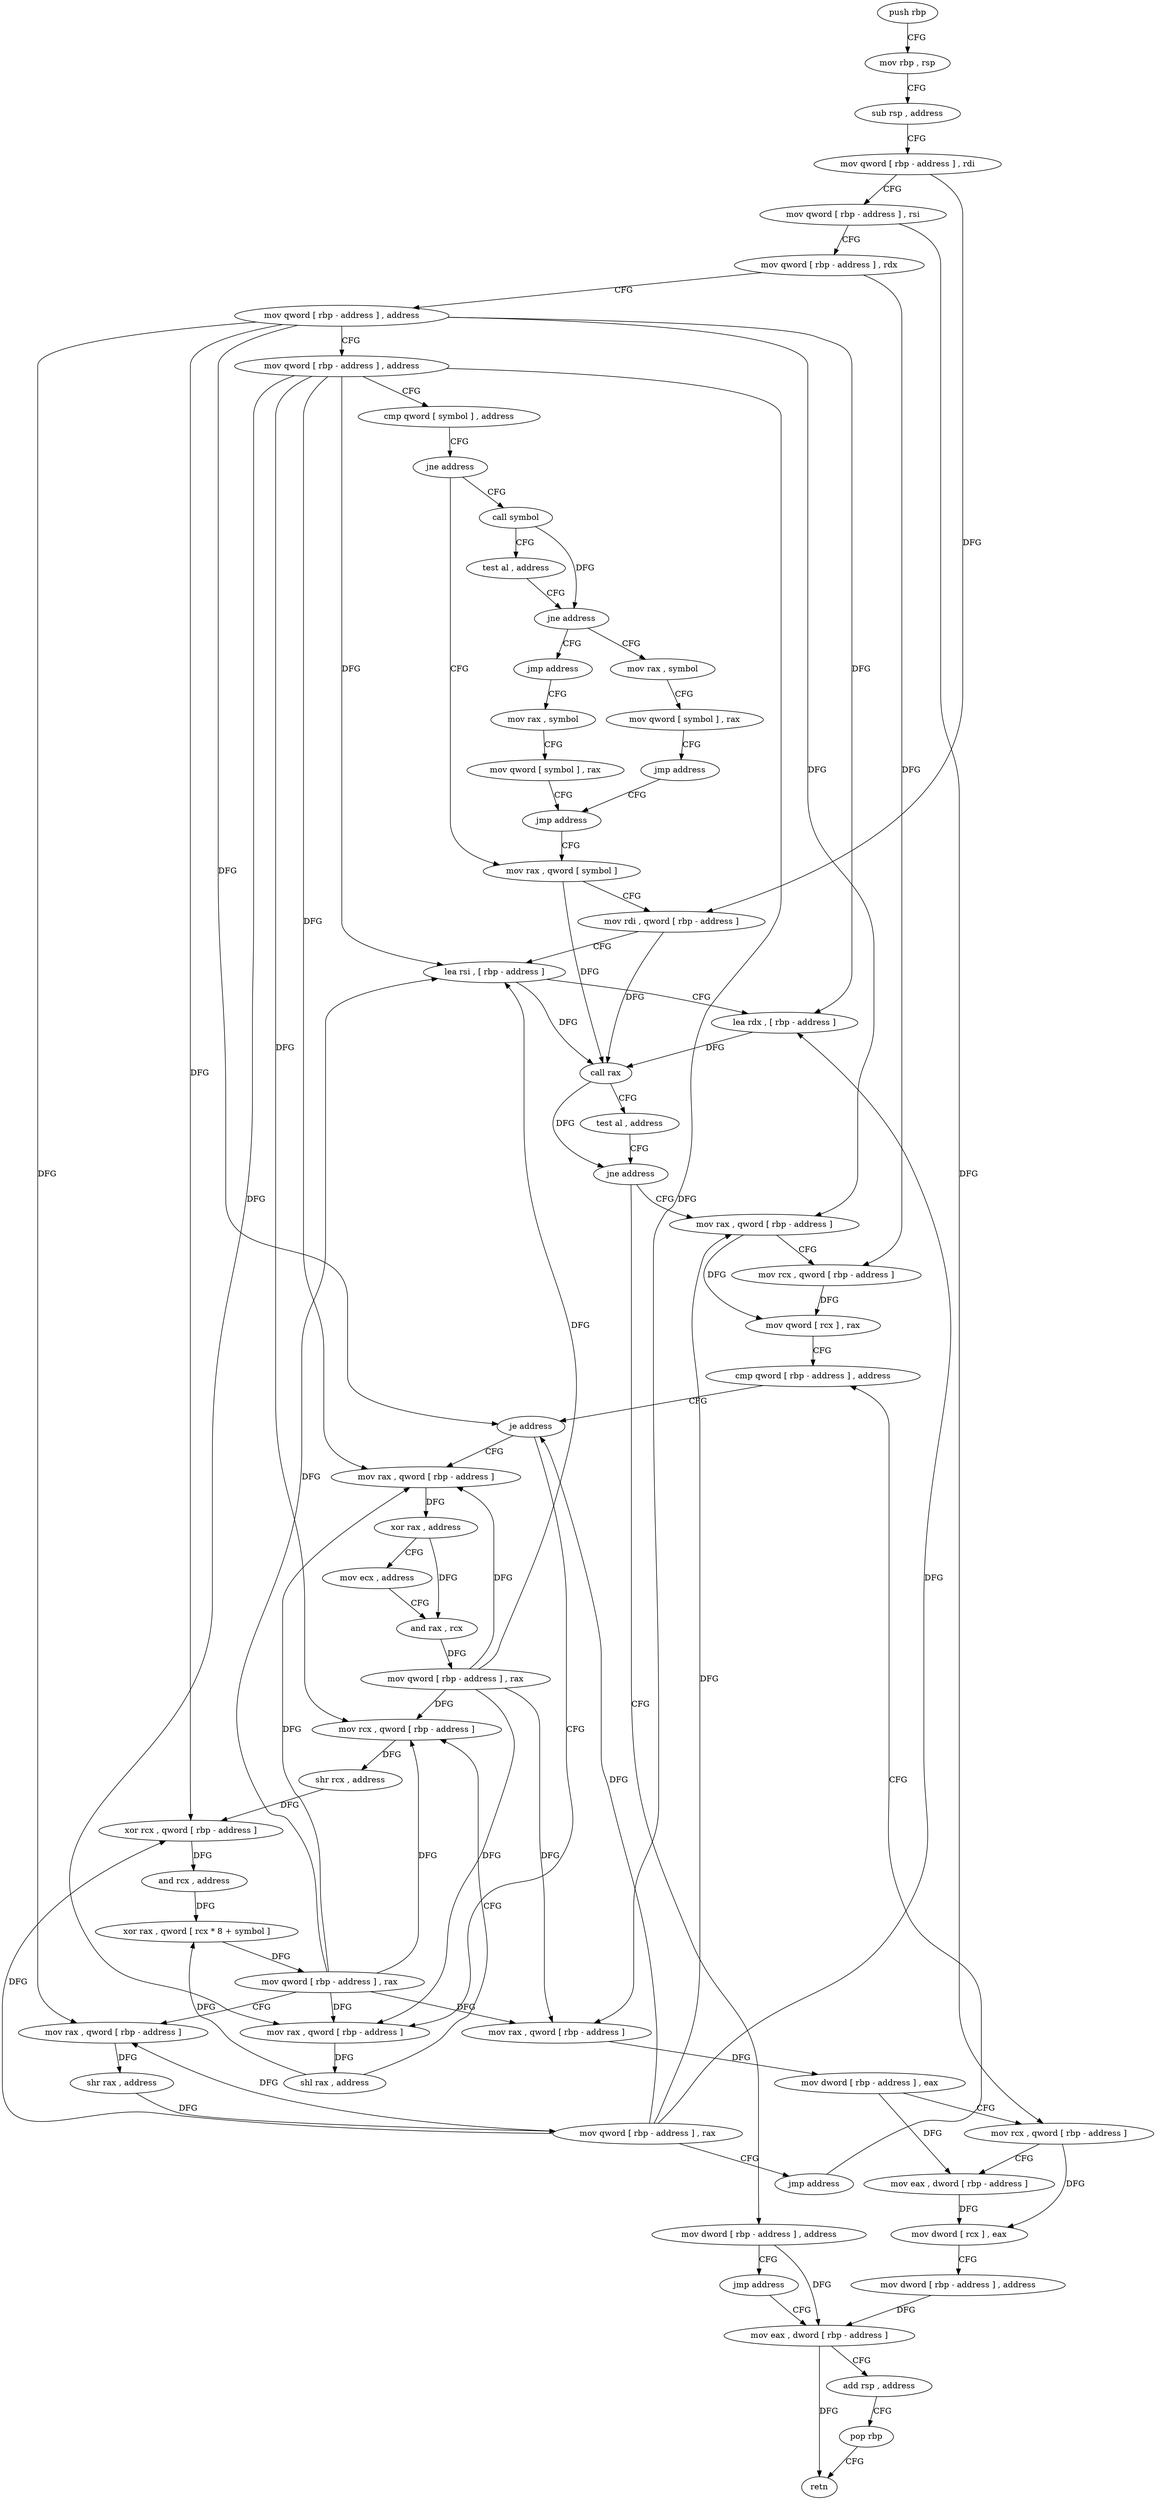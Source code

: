 digraph "func" {
"4242464" [label = "push rbp" ]
"4242465" [label = "mov rbp , rsp" ]
"4242468" [label = "sub rsp , address" ]
"4242472" [label = "mov qword [ rbp - address ] , rdi" ]
"4242476" [label = "mov qword [ rbp - address ] , rsi" ]
"4242480" [label = "mov qword [ rbp - address ] , rdx" ]
"4242484" [label = "mov qword [ rbp - address ] , address" ]
"4242492" [label = "mov qword [ rbp - address ] , address" ]
"4242500" [label = "cmp qword [ symbol ] , address" ]
"4242509" [label = "jne address" ]
"4242579" [label = "mov rax , qword [ symbol ]" ]
"4242515" [label = "call symbol" ]
"4242587" [label = "mov rdi , qword [ rbp - address ]" ]
"4242591" [label = "lea rsi , [ rbp - address ]" ]
"4242595" [label = "lea rdx , [ rbp - address ]" ]
"4242599" [label = "call rax" ]
"4242601" [label = "test al , address" ]
"4242603" [label = "jne address" ]
"4242621" [label = "mov rax , qword [ rbp - address ]" ]
"4242609" [label = "mov dword [ rbp - address ] , address" ]
"4242520" [label = "test al , address" ]
"4242522" [label = "jne address" ]
"4242533" [label = "mov rax , symbol" ]
"4242528" [label = "jmp address" ]
"4242625" [label = "mov rcx , qword [ rbp - address ]" ]
"4242629" [label = "mov qword [ rcx ] , rax" ]
"4242632" [label = "cmp qword [ rbp - address ] , address" ]
"4242616" [label = "jmp address" ]
"4242744" [label = "mov eax , dword [ rbp - address ]" ]
"4242543" [label = "mov qword [ symbol ] , rax" ]
"4242551" [label = "jmp address" ]
"4242574" [label = "jmp address" ]
"4242556" [label = "mov rax , symbol" ]
"4242699" [label = "mov rax , qword [ rbp - address ]" ]
"4242703" [label = "xor rax , address" ]
"4242709" [label = "mov ecx , address" ]
"4242714" [label = "and rax , rcx" ]
"4242717" [label = "mov qword [ rbp - address ] , rax" ]
"4242721" [label = "mov rax , qword [ rbp - address ]" ]
"4242725" [label = "mov dword [ rbp - address ] , eax" ]
"4242728" [label = "mov rcx , qword [ rbp - address ]" ]
"4242732" [label = "mov eax , dword [ rbp - address ]" ]
"4242735" [label = "mov dword [ rcx ] , eax" ]
"4242737" [label = "mov dword [ rbp - address ] , address" ]
"4242643" [label = "mov rax , qword [ rbp - address ]" ]
"4242647" [label = "shl rax , address" ]
"4242651" [label = "mov rcx , qword [ rbp - address ]" ]
"4242655" [label = "shr rcx , address" ]
"4242659" [label = "xor rcx , qword [ rbp - address ]" ]
"4242663" [label = "and rcx , address" ]
"4242670" [label = "xor rax , qword [ rcx * 8 + symbol ]" ]
"4242678" [label = "mov qword [ rbp - address ] , rax" ]
"4242682" [label = "mov rax , qword [ rbp - address ]" ]
"4242686" [label = "shr rax , address" ]
"4242690" [label = "mov qword [ rbp - address ] , rax" ]
"4242694" [label = "jmp address" ]
"4242747" [label = "add rsp , address" ]
"4242751" [label = "pop rbp" ]
"4242752" [label = "retn" ]
"4242566" [label = "mov qword [ symbol ] , rax" ]
"4242637" [label = "je address" ]
"4242464" -> "4242465" [ label = "CFG" ]
"4242465" -> "4242468" [ label = "CFG" ]
"4242468" -> "4242472" [ label = "CFG" ]
"4242472" -> "4242476" [ label = "CFG" ]
"4242472" -> "4242587" [ label = "DFG" ]
"4242476" -> "4242480" [ label = "CFG" ]
"4242476" -> "4242728" [ label = "DFG" ]
"4242480" -> "4242484" [ label = "CFG" ]
"4242480" -> "4242625" [ label = "DFG" ]
"4242484" -> "4242492" [ label = "CFG" ]
"4242484" -> "4242621" [ label = "DFG" ]
"4242484" -> "4242637" [ label = "DFG" ]
"4242484" -> "4242659" [ label = "DFG" ]
"4242484" -> "4242682" [ label = "DFG" ]
"4242484" -> "4242595" [ label = "DFG" ]
"4242492" -> "4242500" [ label = "CFG" ]
"4242492" -> "4242699" [ label = "DFG" ]
"4242492" -> "4242721" [ label = "DFG" ]
"4242492" -> "4242643" [ label = "DFG" ]
"4242492" -> "4242651" [ label = "DFG" ]
"4242492" -> "4242591" [ label = "DFG" ]
"4242500" -> "4242509" [ label = "CFG" ]
"4242509" -> "4242579" [ label = "CFG" ]
"4242509" -> "4242515" [ label = "CFG" ]
"4242579" -> "4242587" [ label = "CFG" ]
"4242579" -> "4242599" [ label = "DFG" ]
"4242515" -> "4242520" [ label = "CFG" ]
"4242515" -> "4242522" [ label = "DFG" ]
"4242587" -> "4242591" [ label = "CFG" ]
"4242587" -> "4242599" [ label = "DFG" ]
"4242591" -> "4242595" [ label = "CFG" ]
"4242591" -> "4242599" [ label = "DFG" ]
"4242595" -> "4242599" [ label = "DFG" ]
"4242599" -> "4242601" [ label = "CFG" ]
"4242599" -> "4242603" [ label = "DFG" ]
"4242601" -> "4242603" [ label = "CFG" ]
"4242603" -> "4242621" [ label = "CFG" ]
"4242603" -> "4242609" [ label = "CFG" ]
"4242621" -> "4242625" [ label = "CFG" ]
"4242621" -> "4242629" [ label = "DFG" ]
"4242609" -> "4242616" [ label = "CFG" ]
"4242609" -> "4242744" [ label = "DFG" ]
"4242520" -> "4242522" [ label = "CFG" ]
"4242522" -> "4242533" [ label = "CFG" ]
"4242522" -> "4242528" [ label = "CFG" ]
"4242533" -> "4242543" [ label = "CFG" ]
"4242528" -> "4242556" [ label = "CFG" ]
"4242625" -> "4242629" [ label = "DFG" ]
"4242629" -> "4242632" [ label = "CFG" ]
"4242632" -> "4242637" [ label = "CFG" ]
"4242616" -> "4242744" [ label = "CFG" ]
"4242744" -> "4242747" [ label = "CFG" ]
"4242744" -> "4242752" [ label = "DFG" ]
"4242543" -> "4242551" [ label = "CFG" ]
"4242551" -> "4242574" [ label = "CFG" ]
"4242574" -> "4242579" [ label = "CFG" ]
"4242556" -> "4242566" [ label = "CFG" ]
"4242699" -> "4242703" [ label = "DFG" ]
"4242703" -> "4242709" [ label = "CFG" ]
"4242703" -> "4242714" [ label = "DFG" ]
"4242709" -> "4242714" [ label = "CFG" ]
"4242714" -> "4242717" [ label = "DFG" ]
"4242717" -> "4242721" [ label = "DFG" ]
"4242717" -> "4242591" [ label = "DFG" ]
"4242717" -> "4242699" [ label = "DFG" ]
"4242717" -> "4242643" [ label = "DFG" ]
"4242717" -> "4242651" [ label = "DFG" ]
"4242721" -> "4242725" [ label = "DFG" ]
"4242725" -> "4242728" [ label = "CFG" ]
"4242725" -> "4242732" [ label = "DFG" ]
"4242728" -> "4242732" [ label = "CFG" ]
"4242728" -> "4242735" [ label = "DFG" ]
"4242732" -> "4242735" [ label = "DFG" ]
"4242735" -> "4242737" [ label = "CFG" ]
"4242737" -> "4242744" [ label = "DFG" ]
"4242643" -> "4242647" [ label = "DFG" ]
"4242647" -> "4242651" [ label = "CFG" ]
"4242647" -> "4242670" [ label = "DFG" ]
"4242651" -> "4242655" [ label = "DFG" ]
"4242655" -> "4242659" [ label = "DFG" ]
"4242659" -> "4242663" [ label = "DFG" ]
"4242663" -> "4242670" [ label = "DFG" ]
"4242670" -> "4242678" [ label = "DFG" ]
"4242678" -> "4242682" [ label = "CFG" ]
"4242678" -> "4242591" [ label = "DFG" ]
"4242678" -> "4242699" [ label = "DFG" ]
"4242678" -> "4242721" [ label = "DFG" ]
"4242678" -> "4242643" [ label = "DFG" ]
"4242678" -> "4242651" [ label = "DFG" ]
"4242682" -> "4242686" [ label = "DFG" ]
"4242686" -> "4242690" [ label = "DFG" ]
"4242690" -> "4242694" [ label = "CFG" ]
"4242690" -> "4242595" [ label = "DFG" ]
"4242690" -> "4242621" [ label = "DFG" ]
"4242690" -> "4242637" [ label = "DFG" ]
"4242690" -> "4242659" [ label = "DFG" ]
"4242690" -> "4242682" [ label = "DFG" ]
"4242694" -> "4242632" [ label = "CFG" ]
"4242747" -> "4242751" [ label = "CFG" ]
"4242751" -> "4242752" [ label = "CFG" ]
"4242566" -> "4242574" [ label = "CFG" ]
"4242637" -> "4242699" [ label = "CFG" ]
"4242637" -> "4242643" [ label = "CFG" ]
}
